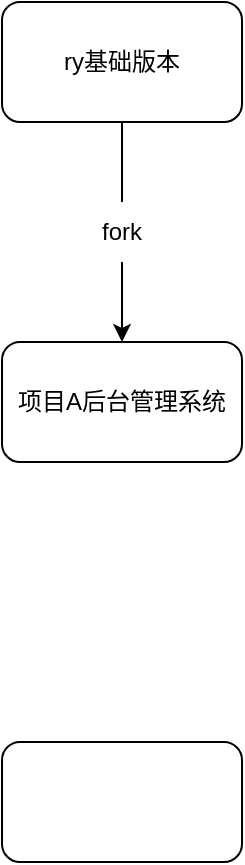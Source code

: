 <mxfile version="20.5.3" type="github">
  <diagram id="gB3BNtg2bvb_x0dQ6MIg" name="第 1 页">
    <mxGraphModel dx="1422" dy="754" grid="1" gridSize="10" guides="1" tooltips="1" connect="1" arrows="1" fold="1" page="1" pageScale="1" pageWidth="827" pageHeight="1169" math="0" shadow="0">
      <root>
        <mxCell id="0" />
        <mxCell id="1" parent="0" />
        <mxCell id="9cnRKNxWYngUztfJHME0-3" style="edgeStyle=orthogonalEdgeStyle;rounded=0;orthogonalLoop=1;jettySize=auto;html=1;exitX=0.5;exitY=1;exitDx=0;exitDy=0;startArrow=none;" edge="1" parent="1" source="9cnRKNxWYngUztfJHME0-4" target="9cnRKNxWYngUztfJHME0-2">
          <mxGeometry relative="1" as="geometry" />
        </mxCell>
        <mxCell id="9cnRKNxWYngUztfJHME0-1" value="ry基础版本" style="rounded=1;whiteSpace=wrap;html=1;" vertex="1" parent="1">
          <mxGeometry x="20" y="20" width="120" height="60" as="geometry" />
        </mxCell>
        <mxCell id="9cnRKNxWYngUztfJHME0-2" value="项目A后台管理系统" style="rounded=1;whiteSpace=wrap;html=1;" vertex="1" parent="1">
          <mxGeometry x="20" y="190" width="120" height="60" as="geometry" />
        </mxCell>
        <mxCell id="9cnRKNxWYngUztfJHME0-4" value="fork" style="text;html=1;strokeColor=none;fillColor=none;align=center;verticalAlign=middle;whiteSpace=wrap;rounded=0;" vertex="1" parent="1">
          <mxGeometry x="50" y="120" width="60" height="30" as="geometry" />
        </mxCell>
        <mxCell id="9cnRKNxWYngUztfJHME0-5" value="" style="edgeStyle=orthogonalEdgeStyle;rounded=0;orthogonalLoop=1;jettySize=auto;html=1;exitX=0.5;exitY=1;exitDx=0;exitDy=0;endArrow=none;" edge="1" parent="1" source="9cnRKNxWYngUztfJHME0-1" target="9cnRKNxWYngUztfJHME0-4">
          <mxGeometry relative="1" as="geometry">
            <mxPoint x="80" y="80" as="sourcePoint" />
            <mxPoint x="80" y="190" as="targetPoint" />
          </mxGeometry>
        </mxCell>
        <mxCell id="9cnRKNxWYngUztfJHME0-7" value="" style="rounded=1;whiteSpace=wrap;html=1;" vertex="1" parent="1">
          <mxGeometry x="20" y="390" width="120" height="60" as="geometry" />
        </mxCell>
      </root>
    </mxGraphModel>
  </diagram>
</mxfile>
